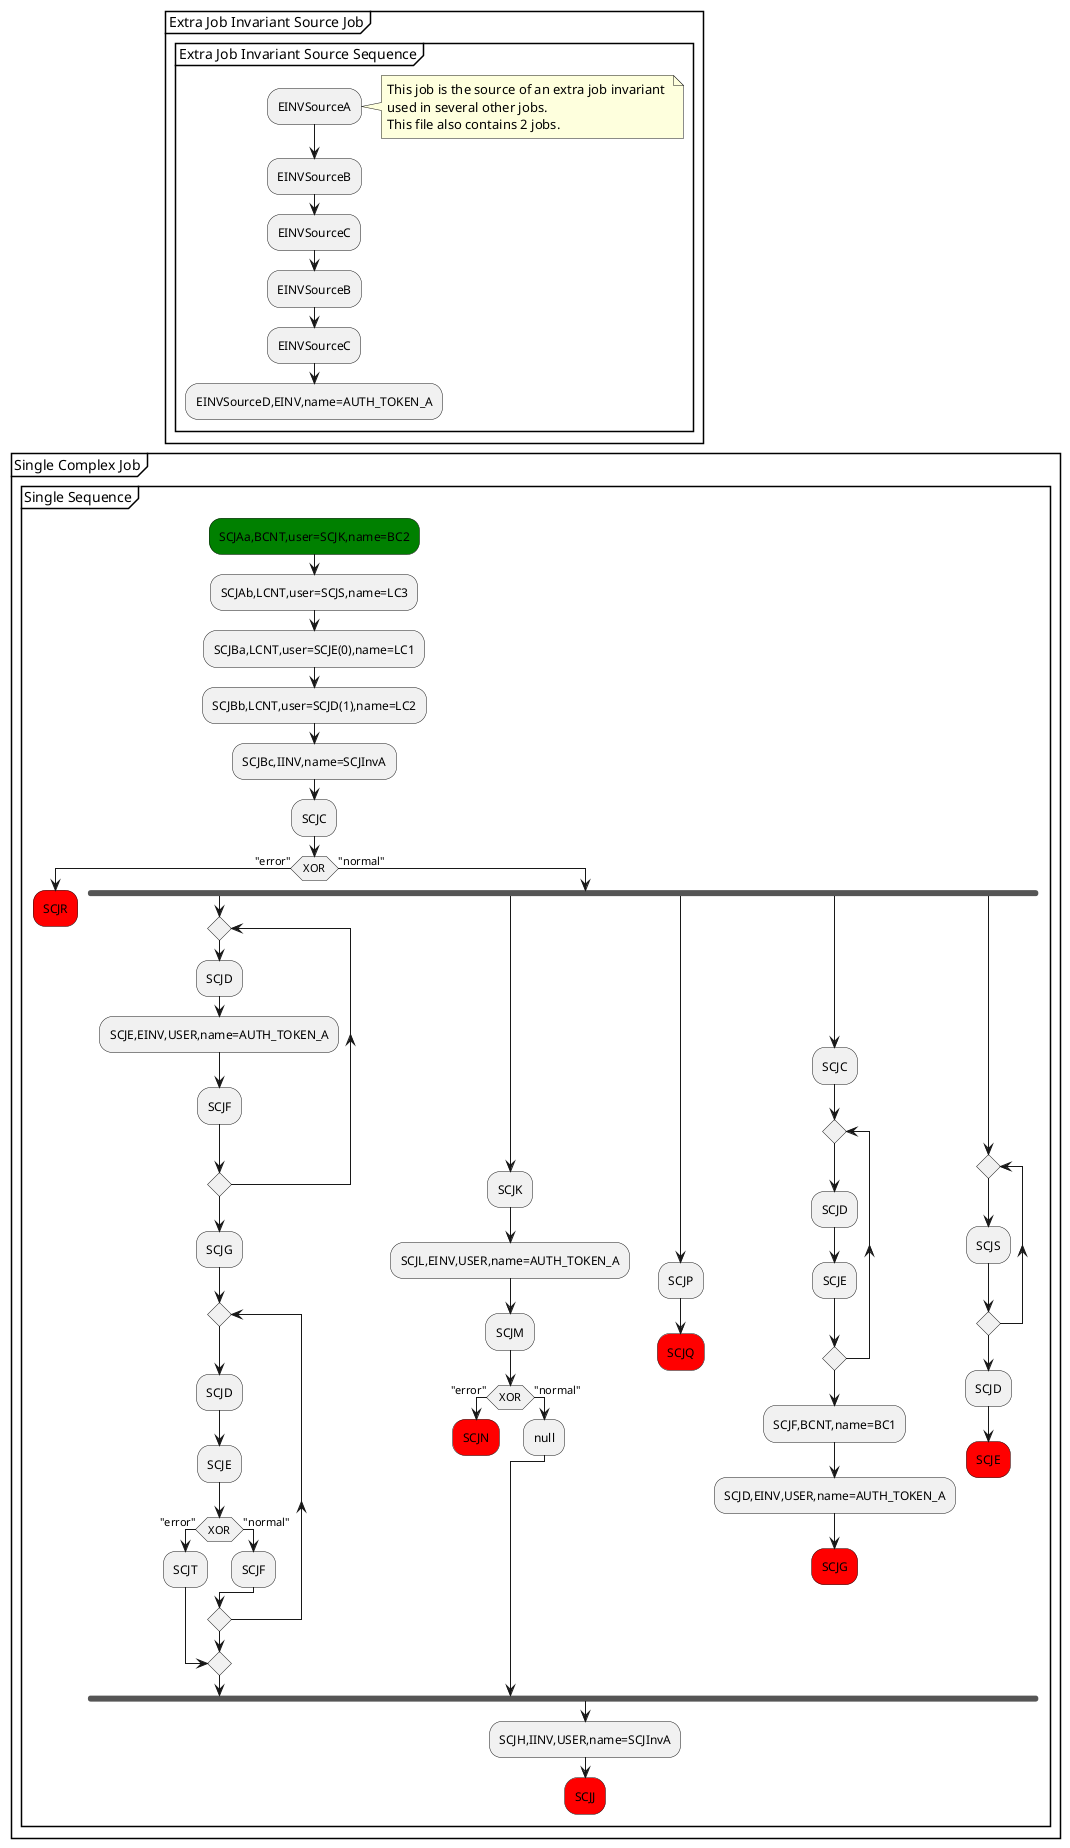 @startuml

partition "Extra Job Invariant Source Job" {
group "Extra Job Invariant Source Sequence"
  :EINVSourceA;
  note right
    This job is the source of an extra job invariant 
    used in several other jobs.
    This file also contains 2 jobs.
  end note
  :EINVSourceB;
  :EINVSourceC;
  :EINVSourceB;
  :EINVSourceC;
  :EINVSourceD,EINV,name=AUTH_TOKEN_A;
  detach
end group
}

partition "Single Complex Job" {
group "Single Sequence"

  #green:SCJAa,BCNT,user=SCJK,name=BC2;
  :SCJAb,LCNT,user=SCJS,name=LC3;
  :SCJBa,LCNT,user=SCJE(0),name=LC1;
  :SCJBb,LCNT,user=SCJD(1),name=LC2;
  :SCJBc,IINV,name=SCJInvA;
  :SCJC;
  if (XOR) then ("error")
    #red:SCJR;
    detach
  else ("normal")
    fork
      repeat
        :SCJD;
        :SCJE,EINV,USER,name=AUTH_TOKEN_A;
        :SCJF;
      repeat while
      :SCJG;
      repeat
        :SCJD;
        :SCJE;
        if (XOR) then ("error")
          :SCJT;
          break
        else ("normal")
          :SCJF;
        endif
      repeat while
    fork again
      :SCJK;
      :SCJL,EINV,USER,name=AUTH_TOKEN_A;
      :SCJM;
      if (XOR) then ("error")
        #red:SCJN;
        detach
      else ("normal") 
        :null; 
      endif    
    fork again
      :SCJP;
      #red:SCJQ;
      detach
    fork again
      :SCJC;
      repeat
        :SCJD;
        :SCJE;
      repeat while
      :SCJF,BCNT,name=BC1;
      :SCJD,EINV,USER,name=AUTH_TOKEN_A;
      #red:SCJG;
      detach
    fork again
      repeat
        :SCJS;
      repeat while
      :SCJD;
      #red:SCJE;
      detach
    end fork
    :SCJH,IINV,USER,name=SCJInvA;
    #red:SCJJ;
    detach
  endif
end group
}
@enduml